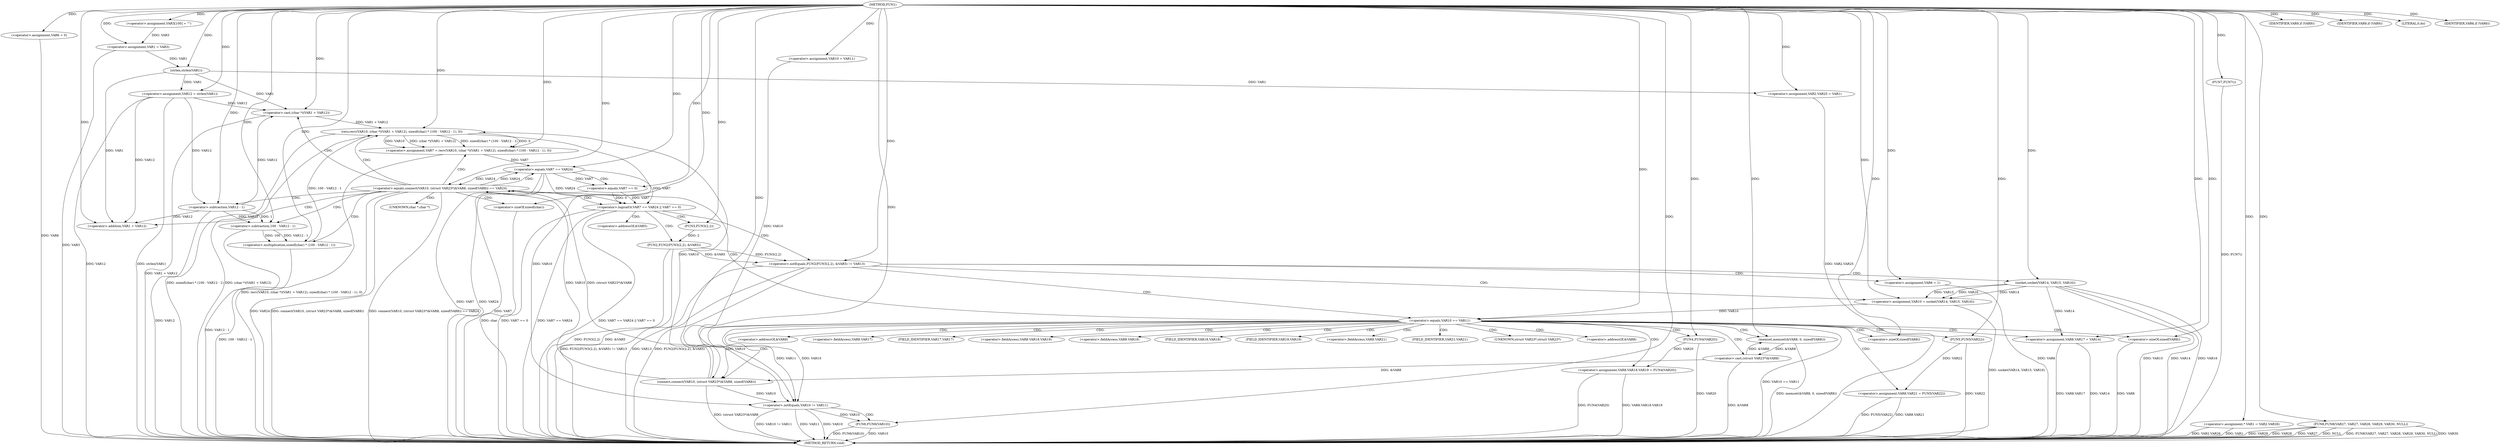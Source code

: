 digraph FUN1 {  
"1000100" [label = "(METHOD,FUN1)" ]
"1000260" [label = "(METHOD_RETURN,void)" ]
"1000105" [label = "(<operator>.assignment,VAR3[100] = \"\")" ]
"1000108" [label = "(<operator>.assignment,VAR1 = VAR3)" ]
"1000114" [label = "(<operator>.assignment,VAR6 = 0)" ]
"1000121" [label = "(<operator>.assignment,VAR10 = VAR11)" ]
"1000125" [label = "(<operator>.assignment,VAR12 = strlen(VAR1))" ]
"1000127" [label = "(strlen,strlen(VAR1))" ]
"1000132" [label = "(<operator>.notEquals,FUN2(FUN3(2,2), &VAR5) != VAR13)" ]
"1000133" [label = "(FUN2,FUN2(FUN3(2,2), &VAR5))" ]
"1000134" [label = "(FUN3,FUN3(2,2))" ]
"1000142" [label = "(<operator>.assignment,VAR6 = 1)" ]
"1000145" [label = "(<operator>.assignment,VAR10 = socket(VAR14, VAR15, VAR16))" ]
"1000147" [label = "(socket,socket(VAR14, VAR15, VAR16))" ]
"1000152" [label = "(<operator>.equals,VAR10 == VAR11)" ]
"1000157" [label = "(memset,memset(&VAR8, 0, sizeof(VAR8)))" ]
"1000161" [label = "(<operator>.sizeOf,sizeof(VAR8))" ]
"1000163" [label = "(<operator>.assignment,VAR8.VAR17 = VAR14)" ]
"1000168" [label = "(<operator>.assignment,VAR8.VAR18.VAR19 = FUN4(VAR20))" ]
"1000174" [label = "(FUN4,FUN4(VAR20))" ]
"1000176" [label = "(<operator>.assignment,VAR8.VAR21 = FUN5(VAR22))" ]
"1000180" [label = "(FUN5,FUN5(VAR22))" ]
"1000183" [label = "(<operator>.equals,connect(VAR10, (struct VAR23*)&VAR8, sizeof(VAR8)) == VAR24)" ]
"1000184" [label = "(connect,connect(VAR10, (struct VAR23*)&VAR8, sizeof(VAR8)))" ]
"1000186" [label = "(<operator>.cast,(struct VAR23*)&VAR8)" ]
"1000190" [label = "(<operator>.sizeOf,sizeof(VAR8))" ]
"1000195" [label = "(<operator>.assignment,VAR7 = recv(VAR10, (char *)(VAR1 + VAR12), sizeof(char) * (100 - VAR12 - 1), 0))" ]
"1000197" [label = "(recv,recv(VAR10, (char *)(VAR1 + VAR12), sizeof(char) * (100 - VAR12 - 1), 0))" ]
"1000199" [label = "(<operator>.cast,(char *)(VAR1 + VAR12))" ]
"1000201" [label = "(<operator>.addition,VAR1 + VAR12)" ]
"1000204" [label = "(<operator>.multiplication,sizeof(char) * (100 - VAR12 - 1))" ]
"1000205" [label = "(<operator>.sizeOf,sizeof(char))" ]
"1000207" [label = "(<operator>.subtraction,100 - VAR12 - 1)" ]
"1000209" [label = "(<operator>.subtraction,VAR12 - 1)" ]
"1000214" [label = "(<operator>.logicalOr,VAR7 == VAR24 || VAR7 == 0)" ]
"1000215" [label = "(<operator>.equals,VAR7 == VAR24)" ]
"1000218" [label = "(<operator>.equals,VAR7 == 0)" ]
"1000224" [label = "(IDENTIFIER,VAR9,if (VAR9))" ]
"1000227" [label = "(IDENTIFIER,VAR9,if (VAR9))" ]
"1000229" [label = "(LITERAL,0,do)" ]
"1000231" [label = "(<operator>.notEquals,VAR10 != VAR11)" ]
"1000235" [label = "(FUN6,FUN6(VAR10))" ]
"1000238" [label = "(IDENTIFIER,VAR6,if (VAR6))" ]
"1000240" [label = "(FUN7,FUN7())" ]
"1000241" [label = "(<operator>.assignment,VAR2.VAR25 = VAR1)" ]
"1000248" [label = "(<operator>.assignment,* VAR1 = VAR2.VAR26)" ]
"1000253" [label = "(FUN8,FUN8(VAR27, VAR27, VAR28, VAR29, VAR30, NULL))" ]
"1000137" [label = "(<operator>.addressOf,&VAR5)" ]
"1000158" [label = "(<operator>.addressOf,&VAR8)" ]
"1000164" [label = "(<operator>.fieldAccess,VAR8.VAR17)" ]
"1000166" [label = "(FIELD_IDENTIFIER,VAR17,VAR17)" ]
"1000169" [label = "(<operator>.fieldAccess,VAR8.VAR18.VAR19)" ]
"1000170" [label = "(<operator>.fieldAccess,VAR8.VAR18)" ]
"1000172" [label = "(FIELD_IDENTIFIER,VAR18,VAR18)" ]
"1000173" [label = "(FIELD_IDENTIFIER,VAR19,VAR19)" ]
"1000177" [label = "(<operator>.fieldAccess,VAR8.VAR21)" ]
"1000179" [label = "(FIELD_IDENTIFIER,VAR21,VAR21)" ]
"1000187" [label = "(UNKNOWN,struct VAR23*,struct VAR23*)" ]
"1000188" [label = "(<operator>.addressOf,&VAR8)" ]
"1000200" [label = "(UNKNOWN,char *,char *)" ]
  "1000253" -> "1000260"  [ label = "DDG: VAR27"] 
  "1000180" -> "1000260"  [ label = "DDG: VAR22"] 
  "1000231" -> "1000260"  [ label = "DDG: VAR10 != VAR11"] 
  "1000132" -> "1000260"  [ label = "DDG: FUN2(FUN3(2,2), &VAR5)"] 
  "1000108" -> "1000260"  [ label = "DDG: VAR3"] 
  "1000248" -> "1000260"  [ label = "DDG: VAR2.VAR26"] 
  "1000197" -> "1000260"  [ label = "DDG: sizeof(char) * (100 - VAR12 - 1)"] 
  "1000253" -> "1000260"  [ label = "DDG: NULL"] 
  "1000186" -> "1000260"  [ label = "DDG: &VAR8"] 
  "1000163" -> "1000260"  [ label = "DDG: VAR8.VAR17"] 
  "1000184" -> "1000260"  [ label = "DDG: (struct VAR23*)&VAR8"] 
  "1000125" -> "1000260"  [ label = "DDG: VAR12"] 
  "1000199" -> "1000260"  [ label = "DDG: VAR1 + VAR12"] 
  "1000207" -> "1000260"  [ label = "DDG: VAR12 - 1"] 
  "1000209" -> "1000260"  [ label = "DDG: VAR12"] 
  "1000235" -> "1000260"  [ label = "DDG: VAR10"] 
  "1000231" -> "1000260"  [ label = "DDG: VAR11"] 
  "1000253" -> "1000260"  [ label = "DDG: FUN8(VAR27, VAR27, VAR28, VAR29, VAR30, NULL)"] 
  "1000168" -> "1000260"  [ label = "DDG: VAR8.VAR18.VAR19"] 
  "1000235" -> "1000260"  [ label = "DDG: FUN6(VAR10)"] 
  "1000215" -> "1000260"  [ label = "DDG: VAR7"] 
  "1000157" -> "1000260"  [ label = "DDG: memset(&VAR8, 0, sizeof(VAR8))"] 
  "1000218" -> "1000260"  [ label = "DDG: VAR7"] 
  "1000240" -> "1000260"  [ label = "DDG: FUN7()"] 
  "1000215" -> "1000260"  [ label = "DDG: VAR24"] 
  "1000214" -> "1000260"  [ label = "DDG: VAR7 == VAR24 || VAR7 == 0"] 
  "1000205" -> "1000260"  [ label = "DDG: char"] 
  "1000132" -> "1000260"  [ label = "DDG: FUN2(FUN3(2,2), &VAR5) != VAR13"] 
  "1000132" -> "1000260"  [ label = "DDG: VAR13"] 
  "1000183" -> "1000260"  [ label = "DDG: connect(VAR10, (struct VAR23*)&VAR8, sizeof(VAR8))"] 
  "1000152" -> "1000260"  [ label = "DDG: VAR10 == VAR11"] 
  "1000163" -> "1000260"  [ label = "DDG: VAR14"] 
  "1000133" -> "1000260"  [ label = "DDG: FUN3(2,2)"] 
  "1000190" -> "1000260"  [ label = "DDG: VAR8"] 
  "1000214" -> "1000260"  [ label = "DDG: VAR7 == 0"] 
  "1000114" -> "1000260"  [ label = "DDG: VAR6"] 
  "1000176" -> "1000260"  [ label = "DDG: FUN5(VAR22)"] 
  "1000147" -> "1000260"  [ label = "DDG: VAR15"] 
  "1000253" -> "1000260"  [ label = "DDG: VAR30"] 
  "1000147" -> "1000260"  [ label = "DDG: VAR14"] 
  "1000204" -> "1000260"  [ label = "DDG: 100 - VAR12 - 1"] 
  "1000125" -> "1000260"  [ label = "DDG: strlen(VAR1)"] 
  "1000195" -> "1000260"  [ label = "DDG: recv(VAR10, (char *)(VAR1 + VAR12), sizeof(char) * (100 - VAR12 - 1), 0)"] 
  "1000197" -> "1000260"  [ label = "DDG: (char *)(VAR1 + VAR12)"] 
  "1000231" -> "1000260"  [ label = "DDG: VAR10"] 
  "1000142" -> "1000260"  [ label = "DDG: VAR6"] 
  "1000241" -> "1000260"  [ label = "DDG: VAR2.VAR25"] 
  "1000214" -> "1000260"  [ label = "DDG: VAR7 == VAR24"] 
  "1000176" -> "1000260"  [ label = "DDG: VAR8.VAR21"] 
  "1000147" -> "1000260"  [ label = "DDG: VAR16"] 
  "1000253" -> "1000260"  [ label = "DDG: VAR29"] 
  "1000253" -> "1000260"  [ label = "DDG: VAR28"] 
  "1000145" -> "1000260"  [ label = "DDG: socket(VAR14, VAR15, VAR16)"] 
  "1000183" -> "1000260"  [ label = "DDG: connect(VAR10, (struct VAR23*)&VAR8, sizeof(VAR8)) == VAR24"] 
  "1000183" -> "1000260"  [ label = "DDG: VAR24"] 
  "1000168" -> "1000260"  [ label = "DDG: FUN4(VAR20)"] 
  "1000133" -> "1000260"  [ label = "DDG: &VAR5"] 
  "1000174" -> "1000260"  [ label = "DDG: VAR20"] 
  "1000248" -> "1000260"  [ label = "DDG: VAR1"] 
  "1000100" -> "1000105"  [ label = "DDG: "] 
  "1000105" -> "1000108"  [ label = "DDG: VAR3"] 
  "1000100" -> "1000108"  [ label = "DDG: "] 
  "1000100" -> "1000114"  [ label = "DDG: "] 
  "1000100" -> "1000121"  [ label = "DDG: "] 
  "1000127" -> "1000125"  [ label = "DDG: VAR1"] 
  "1000100" -> "1000125"  [ label = "DDG: "] 
  "1000108" -> "1000127"  [ label = "DDG: VAR1"] 
  "1000100" -> "1000127"  [ label = "DDG: "] 
  "1000133" -> "1000132"  [ label = "DDG: FUN3(2,2)"] 
  "1000133" -> "1000132"  [ label = "DDG: &VAR5"] 
  "1000134" -> "1000133"  [ label = "DDG: 2"] 
  "1000100" -> "1000134"  [ label = "DDG: "] 
  "1000100" -> "1000132"  [ label = "DDG: "] 
  "1000100" -> "1000142"  [ label = "DDG: "] 
  "1000147" -> "1000145"  [ label = "DDG: VAR14"] 
  "1000147" -> "1000145"  [ label = "DDG: VAR15"] 
  "1000147" -> "1000145"  [ label = "DDG: VAR16"] 
  "1000100" -> "1000145"  [ label = "DDG: "] 
  "1000100" -> "1000147"  [ label = "DDG: "] 
  "1000145" -> "1000152"  [ label = "DDG: VAR10"] 
  "1000100" -> "1000152"  [ label = "DDG: "] 
  "1000186" -> "1000157"  [ label = "DDG: &VAR8"] 
  "1000100" -> "1000157"  [ label = "DDG: "] 
  "1000100" -> "1000161"  [ label = "DDG: "] 
  "1000147" -> "1000163"  [ label = "DDG: VAR14"] 
  "1000100" -> "1000163"  [ label = "DDG: "] 
  "1000174" -> "1000168"  [ label = "DDG: VAR20"] 
  "1000100" -> "1000174"  [ label = "DDG: "] 
  "1000180" -> "1000176"  [ label = "DDG: VAR22"] 
  "1000100" -> "1000180"  [ label = "DDG: "] 
  "1000184" -> "1000183"  [ label = "DDG: VAR10"] 
  "1000184" -> "1000183"  [ label = "DDG: (struct VAR23*)&VAR8"] 
  "1000152" -> "1000184"  [ label = "DDG: VAR10"] 
  "1000100" -> "1000184"  [ label = "DDG: "] 
  "1000186" -> "1000184"  [ label = "DDG: &VAR8"] 
  "1000157" -> "1000186"  [ label = "DDG: &VAR8"] 
  "1000100" -> "1000190"  [ label = "DDG: "] 
  "1000215" -> "1000183"  [ label = "DDG: VAR24"] 
  "1000100" -> "1000183"  [ label = "DDG: "] 
  "1000197" -> "1000195"  [ label = "DDG: VAR10"] 
  "1000197" -> "1000195"  [ label = "DDG: (char *)(VAR1 + VAR12)"] 
  "1000197" -> "1000195"  [ label = "DDG: sizeof(char) * (100 - VAR12 - 1)"] 
  "1000197" -> "1000195"  [ label = "DDG: 0"] 
  "1000100" -> "1000195"  [ label = "DDG: "] 
  "1000184" -> "1000197"  [ label = "DDG: VAR10"] 
  "1000100" -> "1000197"  [ label = "DDG: "] 
  "1000199" -> "1000197"  [ label = "DDG: VAR1 + VAR12"] 
  "1000127" -> "1000199"  [ label = "DDG: VAR1"] 
  "1000100" -> "1000199"  [ label = "DDG: "] 
  "1000125" -> "1000199"  [ label = "DDG: VAR12"] 
  "1000209" -> "1000199"  [ label = "DDG: VAR12"] 
  "1000127" -> "1000201"  [ label = "DDG: VAR1"] 
  "1000100" -> "1000201"  [ label = "DDG: "] 
  "1000125" -> "1000201"  [ label = "DDG: VAR12"] 
  "1000209" -> "1000201"  [ label = "DDG: VAR12"] 
  "1000204" -> "1000197"  [ label = "DDG: 100 - VAR12 - 1"] 
  "1000100" -> "1000204"  [ label = "DDG: "] 
  "1000100" -> "1000205"  [ label = "DDG: "] 
  "1000207" -> "1000204"  [ label = "DDG: 100"] 
  "1000207" -> "1000204"  [ label = "DDG: VAR12 - 1"] 
  "1000100" -> "1000207"  [ label = "DDG: "] 
  "1000209" -> "1000207"  [ label = "DDG: VAR12"] 
  "1000209" -> "1000207"  [ label = "DDG: 1"] 
  "1000100" -> "1000209"  [ label = "DDG: "] 
  "1000125" -> "1000209"  [ label = "DDG: VAR12"] 
  "1000215" -> "1000214"  [ label = "DDG: VAR7"] 
  "1000215" -> "1000214"  [ label = "DDG: VAR24"] 
  "1000195" -> "1000215"  [ label = "DDG: VAR7"] 
  "1000100" -> "1000215"  [ label = "DDG: "] 
  "1000183" -> "1000215"  [ label = "DDG: VAR24"] 
  "1000218" -> "1000214"  [ label = "DDG: VAR7"] 
  "1000218" -> "1000214"  [ label = "DDG: 0"] 
  "1000215" -> "1000218"  [ label = "DDG: VAR7"] 
  "1000100" -> "1000218"  [ label = "DDG: "] 
  "1000100" -> "1000224"  [ label = "DDG: "] 
  "1000100" -> "1000227"  [ label = "DDG: "] 
  "1000100" -> "1000229"  [ label = "DDG: "] 
  "1000184" -> "1000231"  [ label = "DDG: VAR10"] 
  "1000152" -> "1000231"  [ label = "DDG: VAR10"] 
  "1000121" -> "1000231"  [ label = "DDG: VAR10"] 
  "1000197" -> "1000231"  [ label = "DDG: VAR10"] 
  "1000100" -> "1000231"  [ label = "DDG: "] 
  "1000152" -> "1000231"  [ label = "DDG: VAR11"] 
  "1000231" -> "1000235"  [ label = "DDG: VAR10"] 
  "1000100" -> "1000235"  [ label = "DDG: "] 
  "1000100" -> "1000238"  [ label = "DDG: "] 
  "1000100" -> "1000240"  [ label = "DDG: "] 
  "1000127" -> "1000241"  [ label = "DDG: VAR1"] 
  "1000100" -> "1000241"  [ label = "DDG: "] 
  "1000100" -> "1000248"  [ label = "DDG: "] 
  "1000100" -> "1000253"  [ label = "DDG: "] 
  "1000132" -> "1000142"  [ label = "CDG: "] 
  "1000132" -> "1000152"  [ label = "CDG: "] 
  "1000132" -> "1000147"  [ label = "CDG: "] 
  "1000132" -> "1000145"  [ label = "CDG: "] 
  "1000152" -> "1000164"  [ label = "CDG: "] 
  "1000152" -> "1000174"  [ label = "CDG: "] 
  "1000152" -> "1000161"  [ label = "CDG: "] 
  "1000152" -> "1000186"  [ label = "CDG: "] 
  "1000152" -> "1000166"  [ label = "CDG: "] 
  "1000152" -> "1000180"  [ label = "CDG: "] 
  "1000152" -> "1000183"  [ label = "CDG: "] 
  "1000152" -> "1000157"  [ label = "CDG: "] 
  "1000152" -> "1000172"  [ label = "CDG: "] 
  "1000152" -> "1000169"  [ label = "CDG: "] 
  "1000152" -> "1000163"  [ label = "CDG: "] 
  "1000152" -> "1000168"  [ label = "CDG: "] 
  "1000152" -> "1000188"  [ label = "CDG: "] 
  "1000152" -> "1000190"  [ label = "CDG: "] 
  "1000152" -> "1000173"  [ label = "CDG: "] 
  "1000152" -> "1000158"  [ label = "CDG: "] 
  "1000152" -> "1000170"  [ label = "CDG: "] 
  "1000152" -> "1000179"  [ label = "CDG: "] 
  "1000152" -> "1000184"  [ label = "CDG: "] 
  "1000152" -> "1000176"  [ label = "CDG: "] 
  "1000152" -> "1000177"  [ label = "CDG: "] 
  "1000152" -> "1000187"  [ label = "CDG: "] 
  "1000183" -> "1000200"  [ label = "CDG: "] 
  "1000183" -> "1000199"  [ label = "CDG: "] 
  "1000183" -> "1000195"  [ label = "CDG: "] 
  "1000183" -> "1000197"  [ label = "CDG: "] 
  "1000183" -> "1000204"  [ label = "CDG: "] 
  "1000183" -> "1000215"  [ label = "CDG: "] 
  "1000183" -> "1000207"  [ label = "CDG: "] 
  "1000183" -> "1000214"  [ label = "CDG: "] 
  "1000183" -> "1000205"  [ label = "CDG: "] 
  "1000183" -> "1000201"  [ label = "CDG: "] 
  "1000183" -> "1000209"  [ label = "CDG: "] 
  "1000214" -> "1000133"  [ label = "CDG: "] 
  "1000214" -> "1000132"  [ label = "CDG: "] 
  "1000214" -> "1000137"  [ label = "CDG: "] 
  "1000214" -> "1000134"  [ label = "CDG: "] 
  "1000215" -> "1000218"  [ label = "CDG: "] 
  "1000231" -> "1000235"  [ label = "CDG: "] 
}
